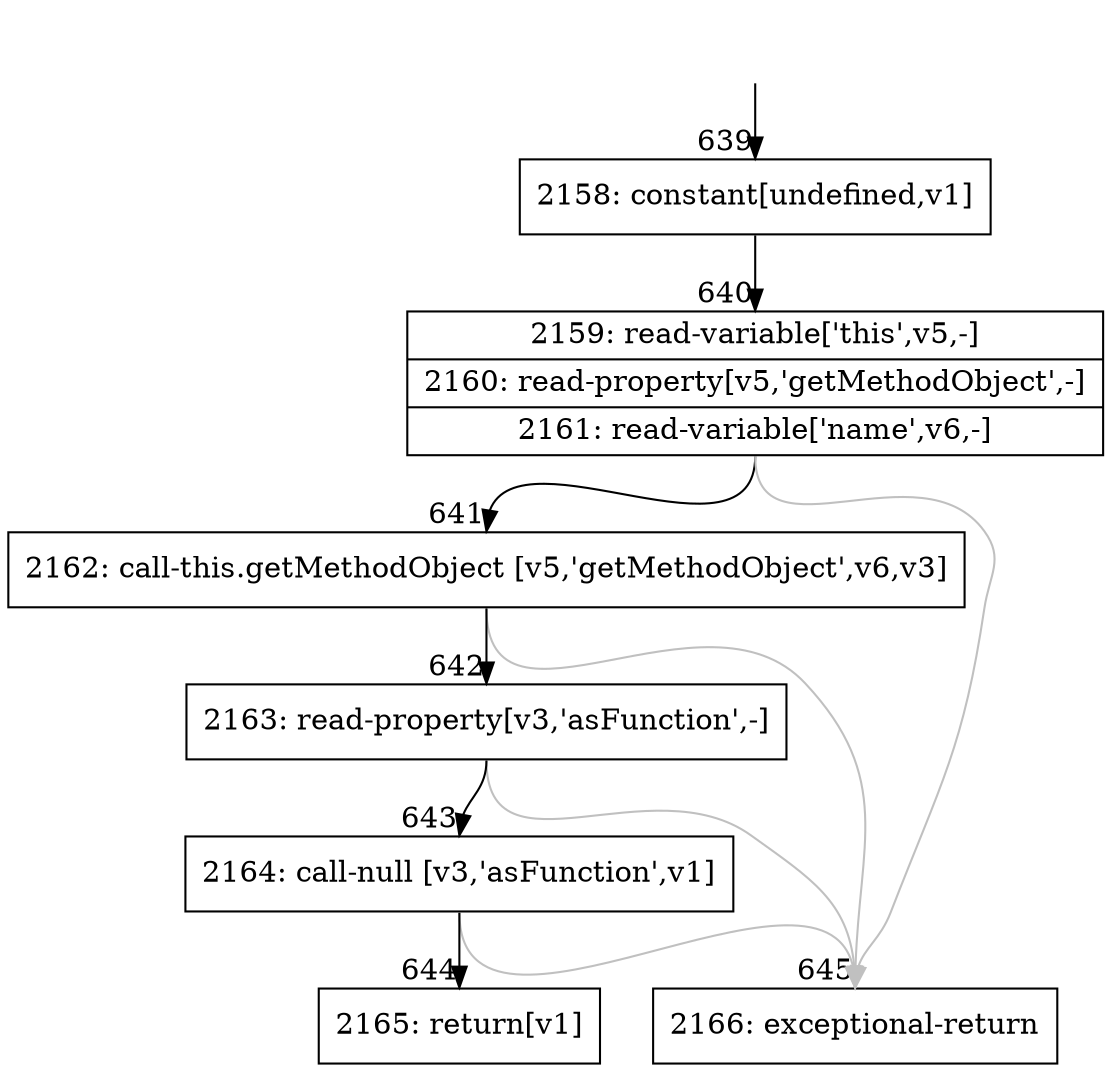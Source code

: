 digraph {
rankdir="TD"
BB_entry64[shape=none,label=""];
BB_entry64 -> BB639 [tailport=s, headport=n, headlabel="    639"]
BB639 [shape=record label="{2158: constant[undefined,v1]}" ] 
BB639 -> BB640 [tailport=s, headport=n, headlabel="      640"]
BB640 [shape=record label="{2159: read-variable['this',v5,-]|2160: read-property[v5,'getMethodObject',-]|2161: read-variable['name',v6,-]}" ] 
BB640 -> BB641 [tailport=s, headport=n, headlabel="      641"]
BB640 -> BB645 [tailport=s, headport=n, color=gray, headlabel="      645"]
BB641 [shape=record label="{2162: call-this.getMethodObject [v5,'getMethodObject',v6,v3]}" ] 
BB641 -> BB642 [tailport=s, headport=n, headlabel="      642"]
BB641 -> BB645 [tailport=s, headport=n, color=gray]
BB642 [shape=record label="{2163: read-property[v3,'asFunction',-]}" ] 
BB642 -> BB643 [tailport=s, headport=n, headlabel="      643"]
BB642 -> BB645 [tailport=s, headport=n, color=gray]
BB643 [shape=record label="{2164: call-null [v3,'asFunction',v1]}" ] 
BB643 -> BB644 [tailport=s, headport=n, headlabel="      644"]
BB643 -> BB645 [tailport=s, headport=n, color=gray]
BB644 [shape=record label="{2165: return[v1]}" ] 
BB645 [shape=record label="{2166: exceptional-return}" ] 
//#$~ 674
}
